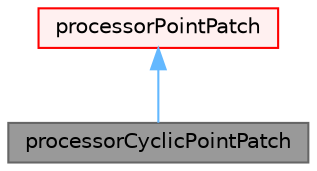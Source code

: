 digraph "processorCyclicPointPatch"
{
 // LATEX_PDF_SIZE
  bgcolor="transparent";
  edge [fontname=Helvetica,fontsize=10,labelfontname=Helvetica,labelfontsize=10];
  node [fontname=Helvetica,fontsize=10,shape=box,height=0.2,width=0.4];
  Node1 [id="Node000001",label="processorCyclicPointPatch",height=0.2,width=0.4,color="gray40", fillcolor="grey60", style="filled", fontcolor="black",tooltip="Processor patch boundary needs to be such that the ordering of points in the patch is the same on bot..."];
  Node2 -> Node1 [id="edge1_Node000001_Node000002",dir="back",color="steelblue1",style="solid",tooltip=" "];
  Node2 [id="Node000002",label="processorPointPatch",height=0.2,width=0.4,color="red", fillcolor="#FFF0F0", style="filled",URL="$classFoam_1_1processorPointPatch.html",tooltip="Processor patch boundary needs to be such that the ordering of points in the patch is the same on bot..."];
}
